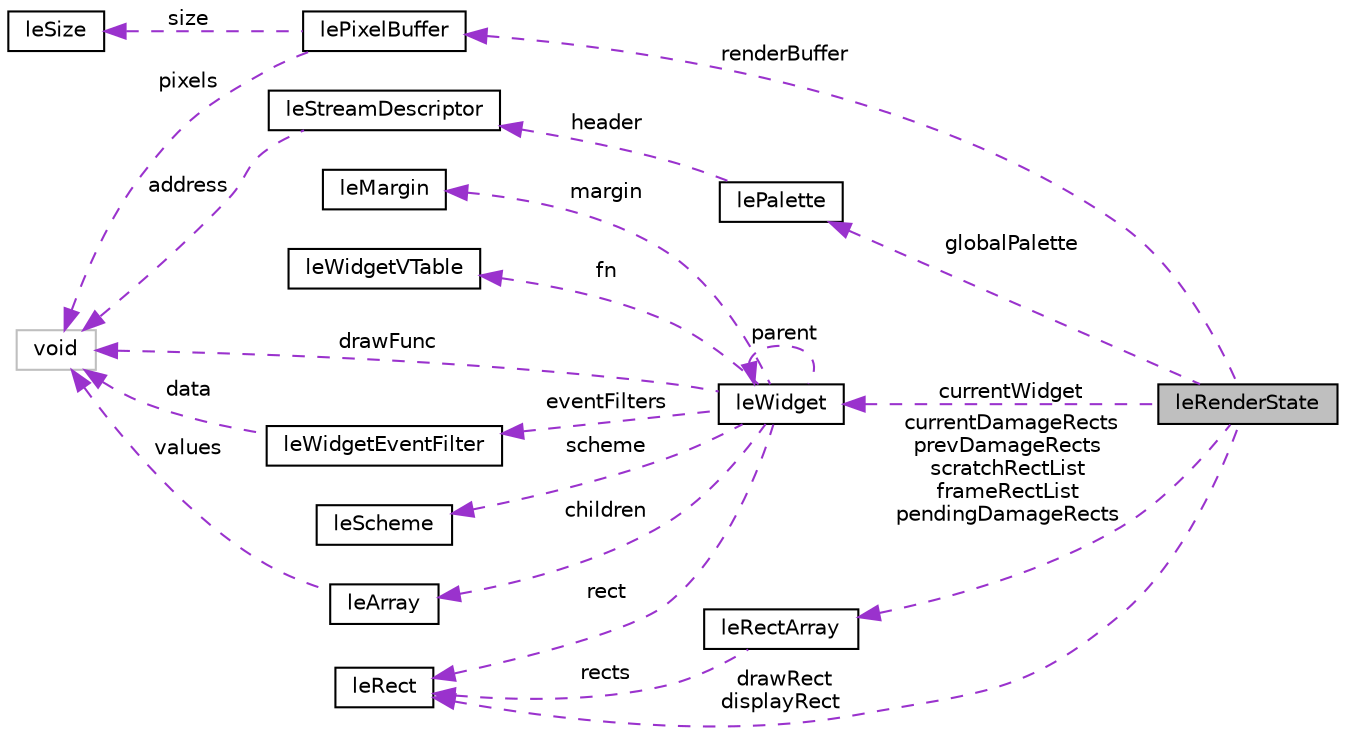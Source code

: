digraph "leRenderState"
{
 // LATEX_PDF_SIZE
  edge [fontname="Helvetica",fontsize="10",labelfontname="Helvetica",labelfontsize="10"];
  node [fontname="Helvetica",fontsize="10",shape=record];
  rankdir="LR";
  Node1 [label="leRenderState",height=0.2,width=0.4,color="black", fillcolor="grey75", style="filled", fontcolor="black",tooltip=" "];
  Node2 -> Node1 [dir="back",color="darkorchid3",fontsize="10",style="dashed",label=" renderBuffer" ,fontname="Helvetica"];
  Node2 [label="lePixelBuffer",height=0.2,width=0.4,color="black", fillcolor="white", style="filled",URL="$structle_pixel_buffer.html",tooltip=" "];
  Node3 -> Node2 [dir="back",color="darkorchid3",fontsize="10",style="dashed",label=" pixels" ,fontname="Helvetica"];
  Node3 [label="void",height=0.2,width=0.4,color="grey75", fillcolor="white", style="filled",tooltip=" "];
  Node4 -> Node2 [dir="back",color="darkorchid3",fontsize="10",style="dashed",label=" size" ,fontname="Helvetica"];
  Node4 [label="leSize",height=0.2,width=0.4,color="black", fillcolor="white", style="filled",URL="$structle_size.html",tooltip=" "];
  Node5 -> Node1 [dir="back",color="darkorchid3",fontsize="10",style="dashed",label=" currentWidget" ,fontname="Helvetica"];
  Node5 [label="leWidget",height=0.2,width=0.4,color="black", fillcolor="white", style="filled",URL="$structle_widget.html",tooltip=" "];
  Node6 -> Node5 [dir="back",color="darkorchid3",fontsize="10",style="dashed",label=" margin" ,fontname="Helvetica"];
  Node6 [label="leMargin",height=0.2,width=0.4,color="black", fillcolor="white", style="filled",URL="$structle_margin.html",tooltip=" "];
  Node5 -> Node5 [dir="back",color="darkorchid3",fontsize="10",style="dashed",label=" parent" ,fontname="Helvetica"];
  Node7 -> Node5 [dir="back",color="darkorchid3",fontsize="10",style="dashed",label=" fn" ,fontname="Helvetica"];
  Node7 [label="leWidgetVTable",height=0.2,width=0.4,color="black", fillcolor="white", style="filled",URL="$structle_widget_v_table.html",tooltip=" "];
  Node3 -> Node5 [dir="back",color="darkorchid3",fontsize="10",style="dashed",label=" drawFunc" ,fontname="Helvetica"];
  Node8 -> Node5 [dir="back",color="darkorchid3",fontsize="10",style="dashed",label=" children" ,fontname="Helvetica"];
  Node8 [label="leArray",height=0.2,width=0.4,color="black", fillcolor="white", style="filled",URL="$structle_array.html",tooltip=" "];
  Node3 -> Node8 [dir="back",color="darkorchid3",fontsize="10",style="dashed",label=" values" ,fontname="Helvetica"];
  Node9 -> Node5 [dir="back",color="darkorchid3",fontsize="10",style="dashed",label=" rect" ,fontname="Helvetica"];
  Node9 [label="leRect",height=0.2,width=0.4,color="black", fillcolor="white", style="filled",URL="$structle_rect.html",tooltip=" "];
  Node10 -> Node5 [dir="back",color="darkorchid3",fontsize="10",style="dashed",label=" scheme" ,fontname="Helvetica"];
  Node10 [label="leScheme",height=0.2,width=0.4,color="black", fillcolor="white", style="filled",URL="$structle_scheme.html",tooltip=" "];
  Node11 -> Node5 [dir="back",color="darkorchid3",fontsize="10",style="dashed",label=" eventFilters" ,fontname="Helvetica"];
  Node11 [label="leWidgetEventFilter",height=0.2,width=0.4,color="black", fillcolor="white", style="filled",URL="$structle_widget_event_filter.html",tooltip=" "];
  Node3 -> Node11 [dir="back",color="darkorchid3",fontsize="10",style="dashed",label=" data" ,fontname="Helvetica"];
  Node12 -> Node1 [dir="back",color="darkorchid3",fontsize="10",style="dashed",label=" globalPalette" ,fontname="Helvetica"];
  Node12 [label="lePalette",height=0.2,width=0.4,color="black", fillcolor="white", style="filled",URL="$structle_palette.html",tooltip=" "];
  Node13 -> Node12 [dir="back",color="darkorchid3",fontsize="10",style="dashed",label=" header" ,fontname="Helvetica"];
  Node13 [label="leStreamDescriptor",height=0.2,width=0.4,color="black", fillcolor="white", style="filled",URL="$structle_stream_descriptor.html",tooltip=" "];
  Node3 -> Node13 [dir="back",color="darkorchid3",fontsize="10",style="dashed",label=" address" ,fontname="Helvetica"];
  Node14 -> Node1 [dir="back",color="darkorchid3",fontsize="10",style="dashed",label=" currentDamageRects\nprevDamageRects\nscratchRectList\nframeRectList\npendingDamageRects" ,fontname="Helvetica"];
  Node14 [label="leRectArray",height=0.2,width=0.4,color="black", fillcolor="white", style="filled",URL="$structle_rect_array.html",tooltip=" "];
  Node9 -> Node14 [dir="back",color="darkorchid3",fontsize="10",style="dashed",label=" rects" ,fontname="Helvetica"];
  Node9 -> Node1 [dir="back",color="darkorchid3",fontsize="10",style="dashed",label=" drawRect\ndisplayRect" ,fontname="Helvetica"];
}
